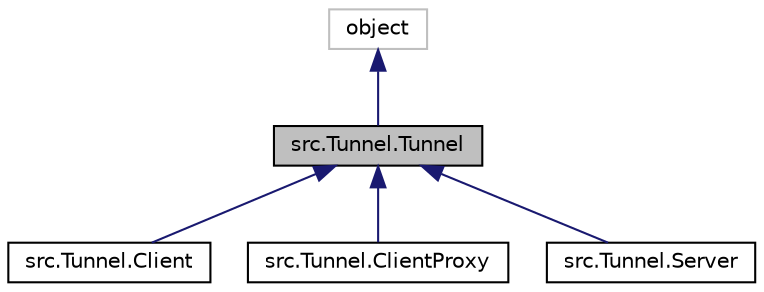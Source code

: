 digraph "src.Tunnel.Tunnel"
{
 // LATEX_PDF_SIZE
  edge [fontname="Helvetica",fontsize="10",labelfontname="Helvetica",labelfontsize="10"];
  node [fontname="Helvetica",fontsize="10",shape=record];
  Node1 [label="src.Tunnel.Tunnel",height=0.2,width=0.4,color="black", fillcolor="grey75", style="filled", fontcolor="black",tooltip=" "];
  Node2 -> Node1 [dir="back",color="midnightblue",fontsize="10",style="solid",fontname="Helvetica"];
  Node2 [label="object",height=0.2,width=0.4,color="grey75", fillcolor="white", style="filled",tooltip=" "];
  Node1 -> Node3 [dir="back",color="midnightblue",fontsize="10",style="solid",fontname="Helvetica"];
  Node3 [label="src.Tunnel.Client",height=0.2,width=0.4,color="black", fillcolor="white", style="filled",URL="$classsrc_1_1Tunnel_1_1Client.html",tooltip=" "];
  Node1 -> Node4 [dir="back",color="midnightblue",fontsize="10",style="solid",fontname="Helvetica"];
  Node4 [label="src.Tunnel.ClientProxy",height=0.2,width=0.4,color="black", fillcolor="white", style="filled",URL="$classsrc_1_1Tunnel_1_1ClientProxy.html",tooltip=" "];
  Node1 -> Node5 [dir="back",color="midnightblue",fontsize="10",style="solid",fontname="Helvetica"];
  Node5 [label="src.Tunnel.Server",height=0.2,width=0.4,color="black", fillcolor="white", style="filled",URL="$classsrc_1_1Tunnel_1_1Server.html",tooltip=" "];
}
